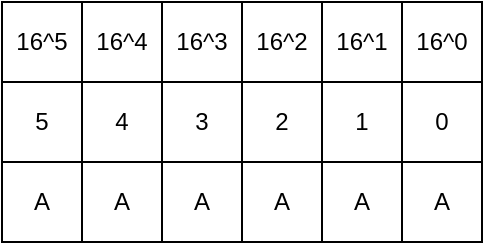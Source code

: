 <mxfile version="13.7.9" type="device"><diagram id="fEh9VjKCAhwMu5a2Er8b" name="페이지-1"><mxGraphModel dx="569" dy="329" grid="1" gridSize="10" guides="1" tooltips="1" connect="1" arrows="1" fold="1" page="1" pageScale="1" pageWidth="10000" pageHeight="10000" math="0" shadow="0"><root><mxCell id="0"/><mxCell id="1" parent="0"/><mxCell id="TRVS4I_NzKtbVsd0LbkS-1" value="A" style="rounded=0;whiteSpace=wrap;html=1;" vertex="1" parent="1"><mxGeometry x="640" y="360" width="40" height="40" as="geometry"/></mxCell><mxCell id="TRVS4I_NzKtbVsd0LbkS-2" value="&lt;span&gt;A&lt;/span&gt;" style="rounded=0;whiteSpace=wrap;html=1;" vertex="1" parent="1"><mxGeometry x="680" y="360" width="40" height="40" as="geometry"/></mxCell><mxCell id="TRVS4I_NzKtbVsd0LbkS-3" value="&lt;span&gt;A&lt;/span&gt;" style="rounded=0;whiteSpace=wrap;html=1;" vertex="1" parent="1"><mxGeometry x="720" y="360" width="40" height="40" as="geometry"/></mxCell><mxCell id="TRVS4I_NzKtbVsd0LbkS-4" value="&lt;span&gt;A&lt;/span&gt;" style="rounded=0;whiteSpace=wrap;html=1;" vertex="1" parent="1"><mxGeometry x="760" y="360" width="40" height="40" as="geometry"/></mxCell><mxCell id="TRVS4I_NzKtbVsd0LbkS-5" value="&lt;span&gt;A&lt;/span&gt;" style="rounded=0;whiteSpace=wrap;html=1;" vertex="1" parent="1"><mxGeometry x="800" y="360" width="40" height="40" as="geometry"/></mxCell><mxCell id="TRVS4I_NzKtbVsd0LbkS-6" value="&lt;span&gt;A&lt;/span&gt;" style="rounded=0;whiteSpace=wrap;html=1;" vertex="1" parent="1"><mxGeometry x="840" y="360" width="40" height="40" as="geometry"/></mxCell><mxCell id="TRVS4I_NzKtbVsd0LbkS-7" value="5" style="rounded=0;whiteSpace=wrap;html=1;" vertex="1" parent="1"><mxGeometry x="640" y="320" width="40" height="40" as="geometry"/></mxCell><mxCell id="TRVS4I_NzKtbVsd0LbkS-8" value="&lt;span&gt;4&lt;/span&gt;" style="rounded=0;whiteSpace=wrap;html=1;" vertex="1" parent="1"><mxGeometry x="680" y="320" width="40" height="40" as="geometry"/></mxCell><mxCell id="TRVS4I_NzKtbVsd0LbkS-9" value="&lt;span&gt;3&lt;/span&gt;" style="rounded=0;whiteSpace=wrap;html=1;" vertex="1" parent="1"><mxGeometry x="720" y="320" width="40" height="40" as="geometry"/></mxCell><mxCell id="TRVS4I_NzKtbVsd0LbkS-10" value="&lt;span&gt;2&lt;/span&gt;" style="rounded=0;whiteSpace=wrap;html=1;" vertex="1" parent="1"><mxGeometry x="760" y="320" width="40" height="40" as="geometry"/></mxCell><mxCell id="TRVS4I_NzKtbVsd0LbkS-11" value="&lt;span&gt;1&lt;/span&gt;" style="rounded=0;whiteSpace=wrap;html=1;" vertex="1" parent="1"><mxGeometry x="800" y="320" width="40" height="40" as="geometry"/></mxCell><mxCell id="TRVS4I_NzKtbVsd0LbkS-12" value="&lt;span&gt;0&lt;/span&gt;" style="rounded=0;whiteSpace=wrap;html=1;" vertex="1" parent="1"><mxGeometry x="840" y="320" width="40" height="40" as="geometry"/></mxCell><mxCell id="TRVS4I_NzKtbVsd0LbkS-13" value="16^0" style="rounded=0;whiteSpace=wrap;html=1;" vertex="1" parent="1"><mxGeometry x="840" y="280" width="40" height="40" as="geometry"/></mxCell><mxCell id="TRVS4I_NzKtbVsd0LbkS-14" value="16^1" style="rounded=0;whiteSpace=wrap;html=1;" vertex="1" parent="1"><mxGeometry x="800" y="280" width="40" height="40" as="geometry"/></mxCell><mxCell id="TRVS4I_NzKtbVsd0LbkS-15" value="16^2" style="rounded=0;whiteSpace=wrap;html=1;" vertex="1" parent="1"><mxGeometry x="760" y="280" width="40" height="40" as="geometry"/></mxCell><mxCell id="TRVS4I_NzKtbVsd0LbkS-16" value="16^3" style="rounded=0;whiteSpace=wrap;html=1;" vertex="1" parent="1"><mxGeometry x="720" y="280" width="40" height="40" as="geometry"/></mxCell><mxCell id="TRVS4I_NzKtbVsd0LbkS-17" value="16^4" style="rounded=0;whiteSpace=wrap;html=1;" vertex="1" parent="1"><mxGeometry x="680" y="280" width="40" height="40" as="geometry"/></mxCell><mxCell id="TRVS4I_NzKtbVsd0LbkS-18" value="16^5" style="rounded=0;whiteSpace=wrap;html=1;" vertex="1" parent="1"><mxGeometry x="640" y="280" width="40" height="40" as="geometry"/></mxCell></root></mxGraphModel></diagram></mxfile>